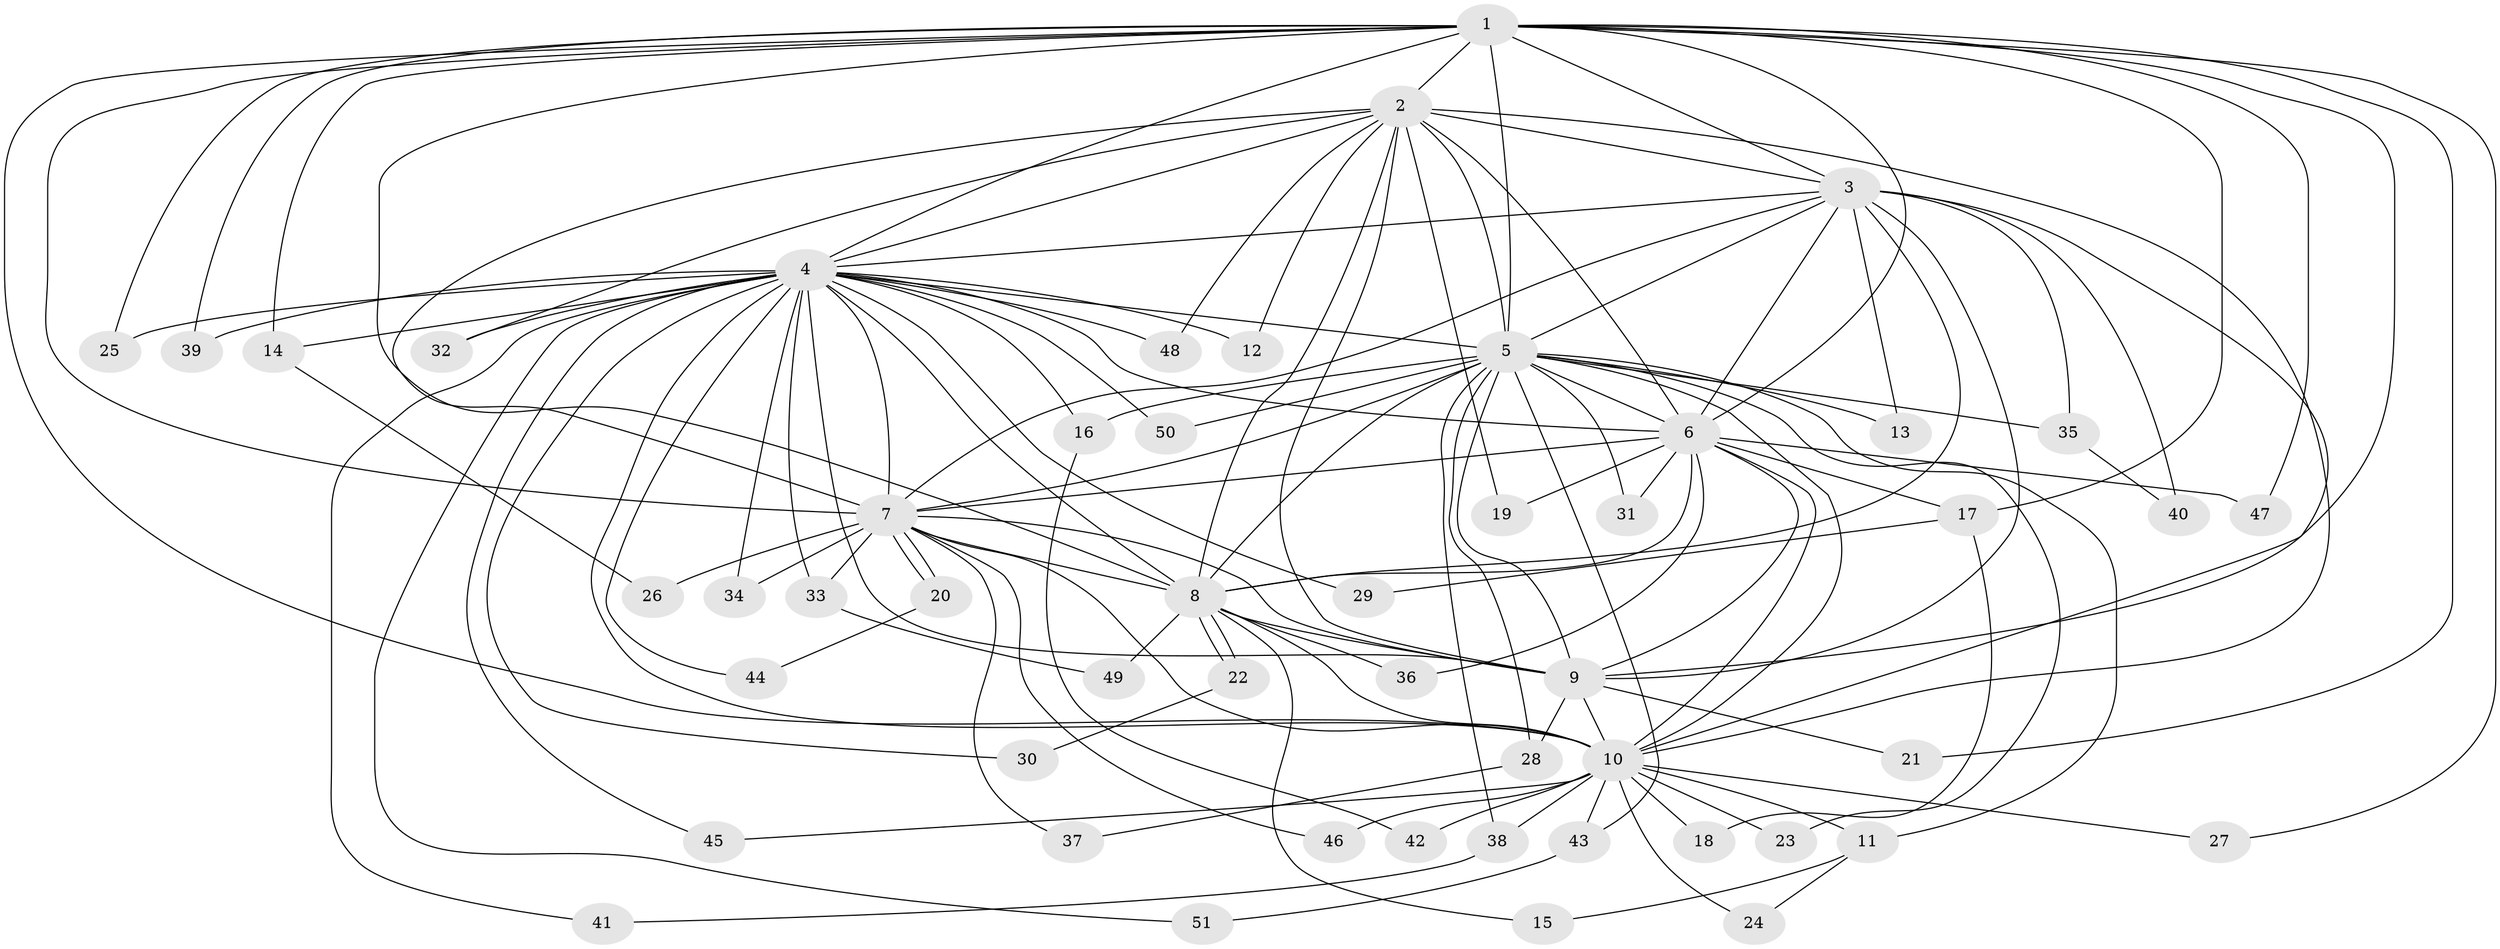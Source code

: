 // coarse degree distribution, {9: 0.07692307692307693, 8: 0.07692307692307693, 7: 0.038461538461538464, 17: 0.038461538461538464, 13: 0.038461538461538464, 11: 0.038461538461538464, 2: 0.5, 4: 0.038461538461538464, 3: 0.11538461538461539, 5: 0.038461538461538464}
// Generated by graph-tools (version 1.1) at 2025/43/03/06/25 01:43:19]
// undirected, 51 vertices, 127 edges
graph export_dot {
graph [start="1"]
  node [color=gray90,style=filled];
  1;
  2;
  3;
  4;
  5;
  6;
  7;
  8;
  9;
  10;
  11;
  12;
  13;
  14;
  15;
  16;
  17;
  18;
  19;
  20;
  21;
  22;
  23;
  24;
  25;
  26;
  27;
  28;
  29;
  30;
  31;
  32;
  33;
  34;
  35;
  36;
  37;
  38;
  39;
  40;
  41;
  42;
  43;
  44;
  45;
  46;
  47;
  48;
  49;
  50;
  51;
  1 -- 2;
  1 -- 3;
  1 -- 4;
  1 -- 5;
  1 -- 6;
  1 -- 7;
  1 -- 8;
  1 -- 9;
  1 -- 10;
  1 -- 14;
  1 -- 17;
  1 -- 21;
  1 -- 25;
  1 -- 27;
  1 -- 39;
  1 -- 47;
  2 -- 3;
  2 -- 4;
  2 -- 5;
  2 -- 6;
  2 -- 7;
  2 -- 8;
  2 -- 9;
  2 -- 10;
  2 -- 12;
  2 -- 19;
  2 -- 32;
  2 -- 48;
  3 -- 4;
  3 -- 5;
  3 -- 6;
  3 -- 7;
  3 -- 8;
  3 -- 9;
  3 -- 10;
  3 -- 13;
  3 -- 35;
  3 -- 40;
  4 -- 5;
  4 -- 6;
  4 -- 7;
  4 -- 8;
  4 -- 9;
  4 -- 10;
  4 -- 12;
  4 -- 14;
  4 -- 16;
  4 -- 25;
  4 -- 29;
  4 -- 30;
  4 -- 32;
  4 -- 33;
  4 -- 34;
  4 -- 39;
  4 -- 41;
  4 -- 44;
  4 -- 45;
  4 -- 48;
  4 -- 50;
  4 -- 51;
  5 -- 6;
  5 -- 7;
  5 -- 8;
  5 -- 9;
  5 -- 10;
  5 -- 11;
  5 -- 13;
  5 -- 16;
  5 -- 23;
  5 -- 28;
  5 -- 31;
  5 -- 35;
  5 -- 38;
  5 -- 43;
  5 -- 50;
  6 -- 7;
  6 -- 8;
  6 -- 9;
  6 -- 10;
  6 -- 17;
  6 -- 19;
  6 -- 31;
  6 -- 36;
  6 -- 47;
  7 -- 8;
  7 -- 9;
  7 -- 10;
  7 -- 20;
  7 -- 20;
  7 -- 26;
  7 -- 33;
  7 -- 34;
  7 -- 37;
  7 -- 46;
  8 -- 9;
  8 -- 10;
  8 -- 15;
  8 -- 22;
  8 -- 22;
  8 -- 36;
  8 -- 49;
  9 -- 10;
  9 -- 21;
  9 -- 28;
  10 -- 11;
  10 -- 18;
  10 -- 23;
  10 -- 24;
  10 -- 27;
  10 -- 38;
  10 -- 42;
  10 -- 43;
  10 -- 45;
  10 -- 46;
  11 -- 15;
  11 -- 24;
  14 -- 26;
  16 -- 42;
  17 -- 18;
  17 -- 29;
  20 -- 44;
  22 -- 30;
  28 -- 37;
  33 -- 49;
  35 -- 40;
  38 -- 41;
  43 -- 51;
}
